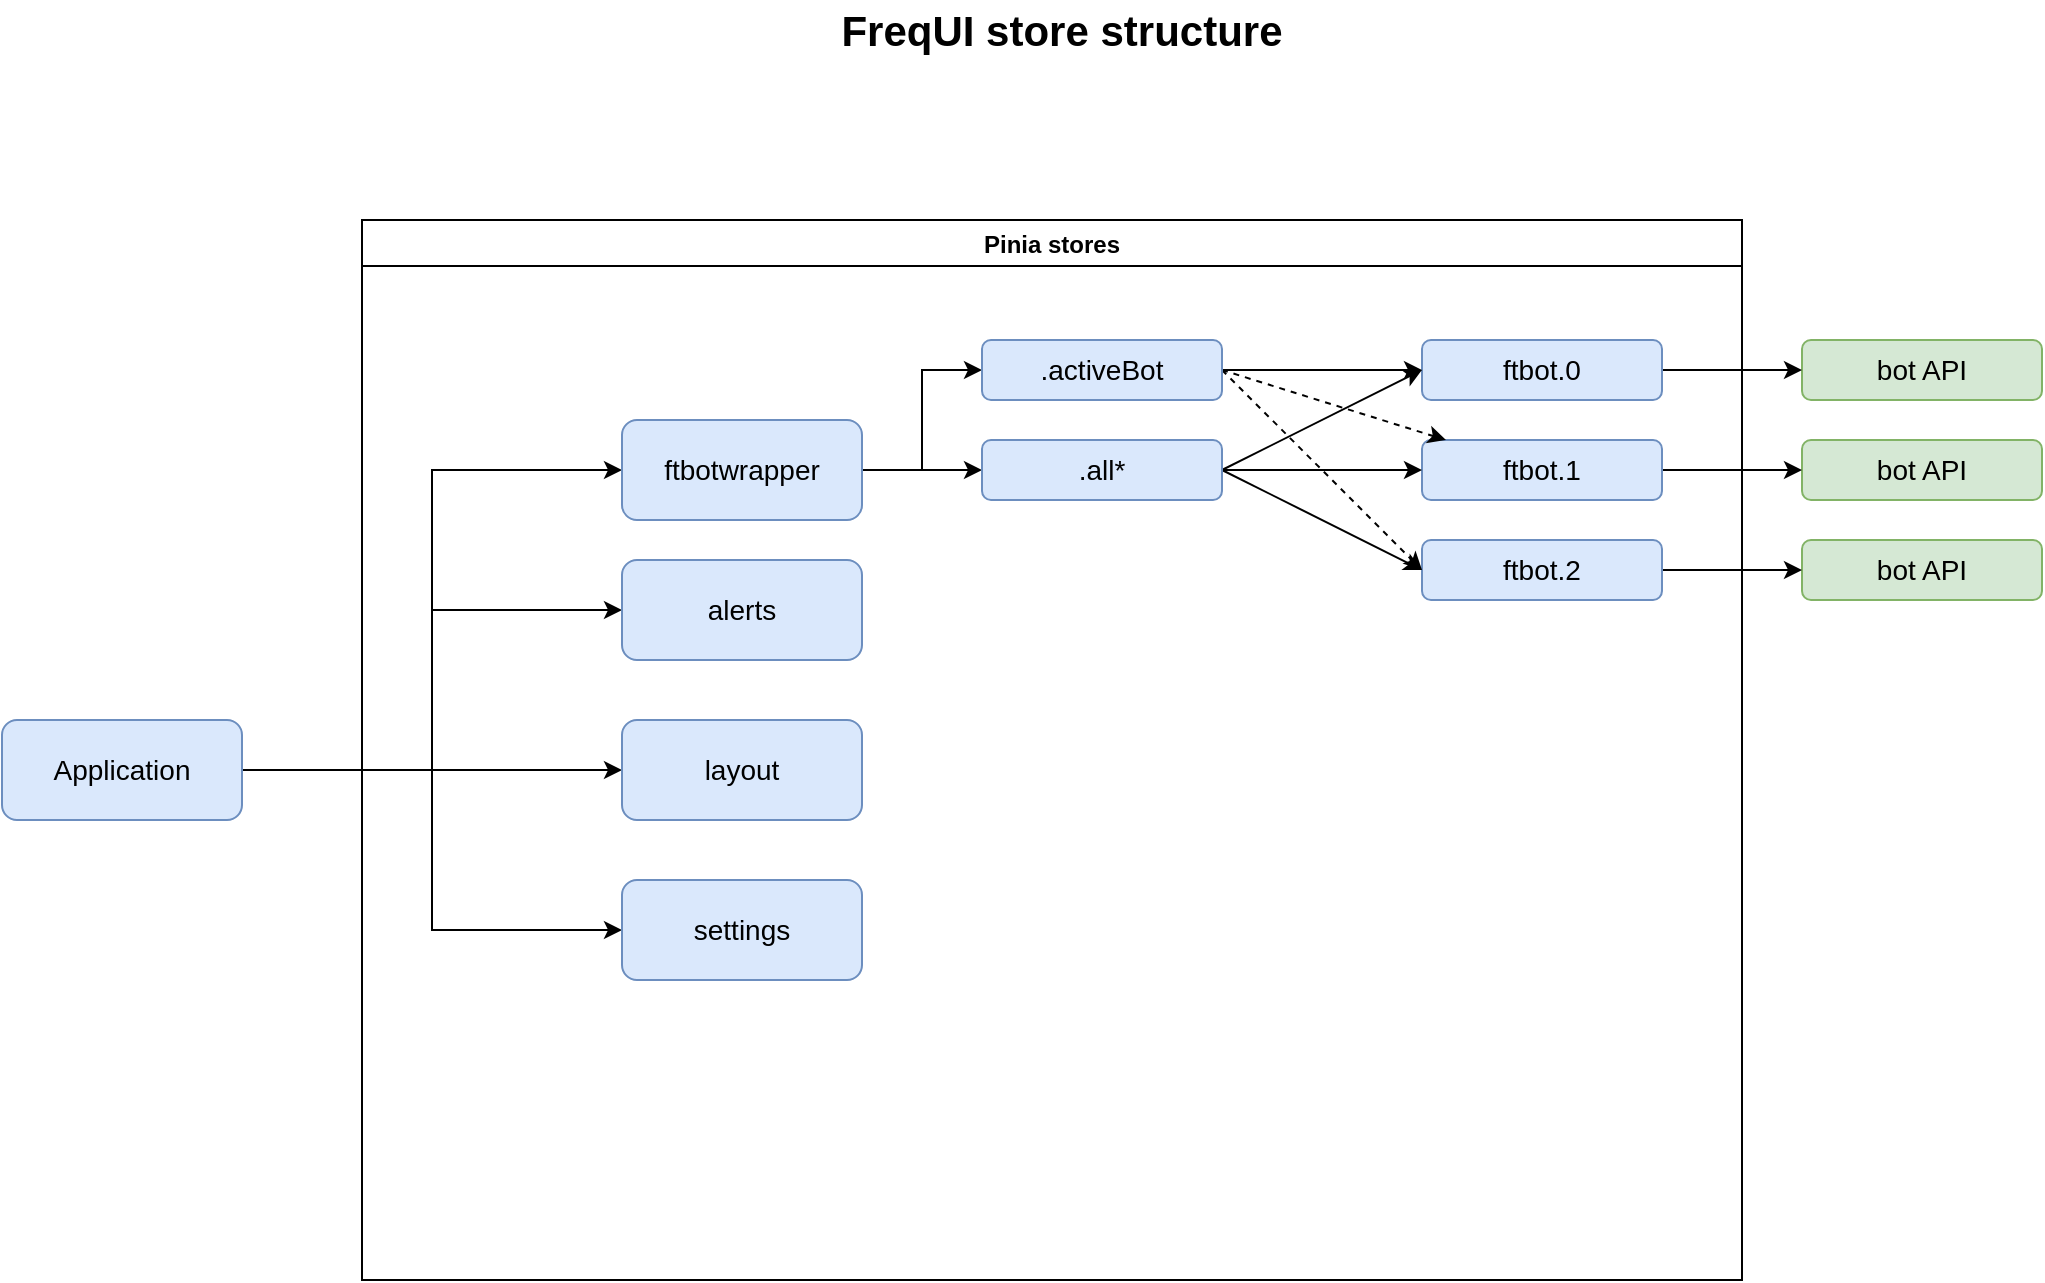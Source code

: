 <mxfile version="17.4.2" type="device"><diagram id="PU3ujShgYgIv5Bod4qh9" name="Page-1"><mxGraphModel dx="1102" dy="905" grid="1" gridSize="10" guides="1" tooltips="1" connect="1" arrows="1" fold="1" page="1" pageScale="1" pageWidth="1100" pageHeight="850" math="0" shadow="0"><root><mxCell id="0"/><mxCell id="1" parent="0"/><mxCell id="_gX9Na4C_bF1ma2b9HCS-1" value="FreqUI store structure" style="text;html=1;strokeColor=none;fillColor=none;align=center;verticalAlign=middle;whiteSpace=wrap;rounded=0;fontSize=21;fontStyle=1" parent="1" vertex="1"><mxGeometry x="240" y="60" width="660" height="30" as="geometry"/></mxCell><mxCell id="_gX9Na4C_bF1ma2b9HCS-15" style="edgeStyle=orthogonalEdgeStyle;rounded=0;orthogonalLoop=1;jettySize=auto;html=1;exitX=1;exitY=0.5;exitDx=0;exitDy=0;fontSize=14;entryX=0;entryY=0.5;entryDx=0;entryDy=0;" parent="1" source="_gX9Na4C_bF1ma2b9HCS-13" target="_gX9Na4C_bF1ma2b9HCS-8" edge="1"><mxGeometry relative="1" as="geometry"/></mxCell><mxCell id="_gX9Na4C_bF1ma2b9HCS-21" style="edgeStyle=orthogonalEdgeStyle;rounded=0;orthogonalLoop=1;jettySize=auto;html=1;exitX=1;exitY=0.5;exitDx=0;exitDy=0;entryX=0;entryY=0.5;entryDx=0;entryDy=0;fontSize=14;" parent="1" source="_gX9Na4C_bF1ma2b9HCS-13" target="_gX9Na4C_bF1ma2b9HCS-16" edge="1"><mxGeometry relative="1" as="geometry"/></mxCell><mxCell id="_gX9Na4C_bF1ma2b9HCS-22" style="edgeStyle=orthogonalEdgeStyle;rounded=0;orthogonalLoop=1;jettySize=auto;html=1;exitX=1;exitY=0.5;exitDx=0;exitDy=0;entryX=0;entryY=0.5;entryDx=0;entryDy=0;fontSize=14;" parent="1" source="_gX9Na4C_bF1ma2b9HCS-13" target="_gX9Na4C_bF1ma2b9HCS-18" edge="1"><mxGeometry relative="1" as="geometry"/></mxCell><mxCell id="_gX9Na4C_bF1ma2b9HCS-23" style="edgeStyle=orthogonalEdgeStyle;rounded=0;orthogonalLoop=1;jettySize=auto;html=1;exitX=1;exitY=0.5;exitDx=0;exitDy=0;entryX=0;entryY=0.5;entryDx=0;entryDy=0;fontSize=14;" parent="1" source="_gX9Na4C_bF1ma2b9HCS-13" target="_gX9Na4C_bF1ma2b9HCS-20" edge="1"><mxGeometry relative="1" as="geometry"/></mxCell><mxCell id="_gX9Na4C_bF1ma2b9HCS-13" value="Application" style="rounded=1;whiteSpace=wrap;html=1;fontSize=14;fillColor=#dae8fc;strokeColor=#6c8ebf;" parent="1" vertex="1"><mxGeometry x="40" y="420" width="120" height="50" as="geometry"/></mxCell><mxCell id="_gX9Na4C_bF1ma2b9HCS-25" value="bot API" style="rounded=1;whiteSpace=wrap;html=1;fontSize=14;fillColor=#d5e8d4;strokeColor=#82b366;" parent="1" vertex="1"><mxGeometry x="940" y="230" width="120" height="30" as="geometry"/></mxCell><mxCell id="_gX9Na4C_bF1ma2b9HCS-26" value="bot API" style="rounded=1;whiteSpace=wrap;html=1;fontSize=14;fillColor=#d5e8d4;strokeColor=#82b366;" parent="1" vertex="1"><mxGeometry x="940" y="280" width="120" height="30" as="geometry"/></mxCell><mxCell id="_gX9Na4C_bF1ma2b9HCS-27" value="bot API" style="rounded=1;whiteSpace=wrap;html=1;fontSize=14;fillColor=#d5e8d4;strokeColor=#82b366;" parent="1" vertex="1"><mxGeometry x="940" y="330" width="120" height="30" as="geometry"/></mxCell><mxCell id="_gX9Na4C_bF1ma2b9HCS-28" style="edgeStyle=orthogonalEdgeStyle;rounded=1;orthogonalLoop=1;jettySize=auto;html=1;exitX=1;exitY=0.5;exitDx=0;exitDy=0;fontSize=14;" parent="1" source="_gX9Na4C_bF1ma2b9HCS-5" target="_gX9Na4C_bF1ma2b9HCS-27" edge="1"><mxGeometry relative="1" as="geometry"/></mxCell><mxCell id="_gX9Na4C_bF1ma2b9HCS-29" style="edgeStyle=orthogonalEdgeStyle;rounded=1;orthogonalLoop=1;jettySize=auto;html=1;exitX=1;exitY=0.5;exitDx=0;exitDy=0;fontSize=14;" parent="1" source="_gX9Na4C_bF1ma2b9HCS-6" target="_gX9Na4C_bF1ma2b9HCS-26" edge="1"><mxGeometry relative="1" as="geometry"/></mxCell><mxCell id="_gX9Na4C_bF1ma2b9HCS-30" style="edgeStyle=orthogonalEdgeStyle;rounded=1;orthogonalLoop=1;jettySize=auto;html=1;exitX=1;exitY=0.5;exitDx=0;exitDy=0;fontSize=14;" parent="1" source="_gX9Na4C_bF1ma2b9HCS-2" target="_gX9Na4C_bF1ma2b9HCS-25" edge="1"><mxGeometry relative="1" as="geometry"/></mxCell><mxCell id="w7pmVMS1Sg6rYrOv2d9j-1" value="Pinia stores" style="swimlane;" vertex="1" parent="1"><mxGeometry x="220" y="170" width="690" height="530" as="geometry"/></mxCell><mxCell id="_gX9Na4C_bF1ma2b9HCS-16" value="alerts" style="rounded=1;whiteSpace=wrap;html=1;fontSize=14;fillColor=#dae8fc;strokeColor=#6c8ebf;" parent="w7pmVMS1Sg6rYrOv2d9j-1" vertex="1"><mxGeometry x="130" y="170" width="120" height="50" as="geometry"/></mxCell><mxCell id="_gX9Na4C_bF1ma2b9HCS-18" value="layout" style="rounded=1;whiteSpace=wrap;html=1;fontSize=14;fillColor=#dae8fc;strokeColor=#6c8ebf;" parent="w7pmVMS1Sg6rYrOv2d9j-1" vertex="1"><mxGeometry x="130" y="250" width="120" height="50" as="geometry"/></mxCell><mxCell id="_gX9Na4C_bF1ma2b9HCS-20" value="settings" style="rounded=1;whiteSpace=wrap;html=1;fontSize=14;fillColor=#dae8fc;strokeColor=#6c8ebf;" parent="w7pmVMS1Sg6rYrOv2d9j-1" vertex="1"><mxGeometry x="130" y="330" width="120" height="50" as="geometry"/></mxCell><mxCell id="w7pmVMS1Sg6rYrOv2d9j-3" style="edgeStyle=orthogonalEdgeStyle;rounded=0;orthogonalLoop=1;jettySize=auto;html=1;exitX=1;exitY=0.5;exitDx=0;exitDy=0;entryX=0;entryY=0.5;entryDx=0;entryDy=0;" edge="1" parent="w7pmVMS1Sg6rYrOv2d9j-1" source="_gX9Na4C_bF1ma2b9HCS-8" target="w7pmVMS1Sg6rYrOv2d9j-2"><mxGeometry relative="1" as="geometry"/></mxCell><mxCell id="w7pmVMS1Sg6rYrOv2d9j-8" style="edgeStyle=none;rounded=0;orthogonalLoop=1;jettySize=auto;html=1;exitX=1;exitY=0.5;exitDx=0;exitDy=0;" edge="1" parent="w7pmVMS1Sg6rYrOv2d9j-1" source="_gX9Na4C_bF1ma2b9HCS-8" target="w7pmVMS1Sg6rYrOv2d9j-4"><mxGeometry relative="1" as="geometry"/></mxCell><mxCell id="_gX9Na4C_bF1ma2b9HCS-8" value="ftbotwrapper" style="rounded=1;whiteSpace=wrap;html=1;fontSize=14;fillColor=#dae8fc;strokeColor=#6c8ebf;" parent="w7pmVMS1Sg6rYrOv2d9j-1" vertex="1"><mxGeometry x="130" y="100" width="120" height="50" as="geometry"/></mxCell><mxCell id="_gX9Na4C_bF1ma2b9HCS-6" value="ftbot.1" style="rounded=1;whiteSpace=wrap;html=1;fontSize=14;fillColor=#dae8fc;strokeColor=#6c8ebf;" parent="w7pmVMS1Sg6rYrOv2d9j-1" vertex="1"><mxGeometry x="530" y="110" width="120" height="30" as="geometry"/></mxCell><mxCell id="_gX9Na4C_bF1ma2b9HCS-11" style="edgeStyle=none;rounded=0;orthogonalLoop=1;jettySize=auto;html=1;exitX=1;exitY=0.5;exitDx=0;exitDy=0;fontSize=14;dashed=1;" parent="w7pmVMS1Sg6rYrOv2d9j-1" source="w7pmVMS1Sg6rYrOv2d9j-2" target="_gX9Na4C_bF1ma2b9HCS-6" edge="1"><mxGeometry relative="1" as="geometry"/></mxCell><mxCell id="_gX9Na4C_bF1ma2b9HCS-2" value="ftbot.0&lt;br&gt;" style="rounded=1;whiteSpace=wrap;html=1;fontSize=14;fillColor=#dae8fc;strokeColor=#6c8ebf;" parent="w7pmVMS1Sg6rYrOv2d9j-1" vertex="1"><mxGeometry x="530" y="60" width="120" height="30" as="geometry"/></mxCell><mxCell id="_gX9Na4C_bF1ma2b9HCS-10" style="rounded=0;orthogonalLoop=1;jettySize=auto;html=1;exitX=1;exitY=0.5;exitDx=0;exitDy=0;entryX=0;entryY=0.5;entryDx=0;entryDy=0;fontSize=14;" parent="w7pmVMS1Sg6rYrOv2d9j-1" source="w7pmVMS1Sg6rYrOv2d9j-2" target="_gX9Na4C_bF1ma2b9HCS-2" edge="1"><mxGeometry relative="1" as="geometry"/></mxCell><mxCell id="_gX9Na4C_bF1ma2b9HCS-5" value="ftbot.2" style="rounded=1;whiteSpace=wrap;html=1;fontSize=14;fillColor=#dae8fc;strokeColor=#6c8ebf;" parent="w7pmVMS1Sg6rYrOv2d9j-1" vertex="1"><mxGeometry x="530" y="160" width="120" height="30" as="geometry"/></mxCell><mxCell id="_gX9Na4C_bF1ma2b9HCS-12" style="edgeStyle=none;rounded=0;orthogonalLoop=1;jettySize=auto;html=1;exitX=1;exitY=0.5;exitDx=0;exitDy=0;entryX=0;entryY=0.5;entryDx=0;entryDy=0;fontSize=14;dashed=1;" parent="w7pmVMS1Sg6rYrOv2d9j-1" source="w7pmVMS1Sg6rYrOv2d9j-2" target="_gX9Na4C_bF1ma2b9HCS-5" edge="1"><mxGeometry relative="1" as="geometry"/></mxCell><mxCell id="w7pmVMS1Sg6rYrOv2d9j-2" value=".activeBot" style="rounded=1;whiteSpace=wrap;html=1;fontSize=14;fillColor=#dae8fc;strokeColor=#6c8ebf;" vertex="1" parent="w7pmVMS1Sg6rYrOv2d9j-1"><mxGeometry x="310" y="60" width="120" height="30" as="geometry"/></mxCell><mxCell id="w7pmVMS1Sg6rYrOv2d9j-5" style="rounded=0;orthogonalLoop=1;jettySize=auto;html=1;exitX=1;exitY=0.5;exitDx=0;exitDy=0;entryX=0;entryY=0.5;entryDx=0;entryDy=0;" edge="1" parent="w7pmVMS1Sg6rYrOv2d9j-1" source="w7pmVMS1Sg6rYrOv2d9j-4" target="_gX9Na4C_bF1ma2b9HCS-2"><mxGeometry relative="1" as="geometry"/></mxCell><mxCell id="w7pmVMS1Sg6rYrOv2d9j-6" style="edgeStyle=none;rounded=0;orthogonalLoop=1;jettySize=auto;html=1;exitX=1;exitY=0.5;exitDx=0;exitDy=0;entryX=0;entryY=0.5;entryDx=0;entryDy=0;" edge="1" parent="w7pmVMS1Sg6rYrOv2d9j-1" source="w7pmVMS1Sg6rYrOv2d9j-4" target="_gX9Na4C_bF1ma2b9HCS-6"><mxGeometry relative="1" as="geometry"/></mxCell><mxCell id="w7pmVMS1Sg6rYrOv2d9j-7" style="edgeStyle=none;rounded=0;orthogonalLoop=1;jettySize=auto;html=1;exitX=1;exitY=0.5;exitDx=0;exitDy=0;entryX=0;entryY=0.5;entryDx=0;entryDy=0;" edge="1" parent="w7pmVMS1Sg6rYrOv2d9j-1" source="w7pmVMS1Sg6rYrOv2d9j-4" target="_gX9Na4C_bF1ma2b9HCS-5"><mxGeometry relative="1" as="geometry"/></mxCell><mxCell id="w7pmVMS1Sg6rYrOv2d9j-4" value=".all*" style="rounded=1;whiteSpace=wrap;html=1;fontSize=14;fillColor=#dae8fc;strokeColor=#6c8ebf;" vertex="1" parent="w7pmVMS1Sg6rYrOv2d9j-1"><mxGeometry x="310" y="110" width="120" height="30" as="geometry"/></mxCell></root></mxGraphModel></diagram></mxfile>